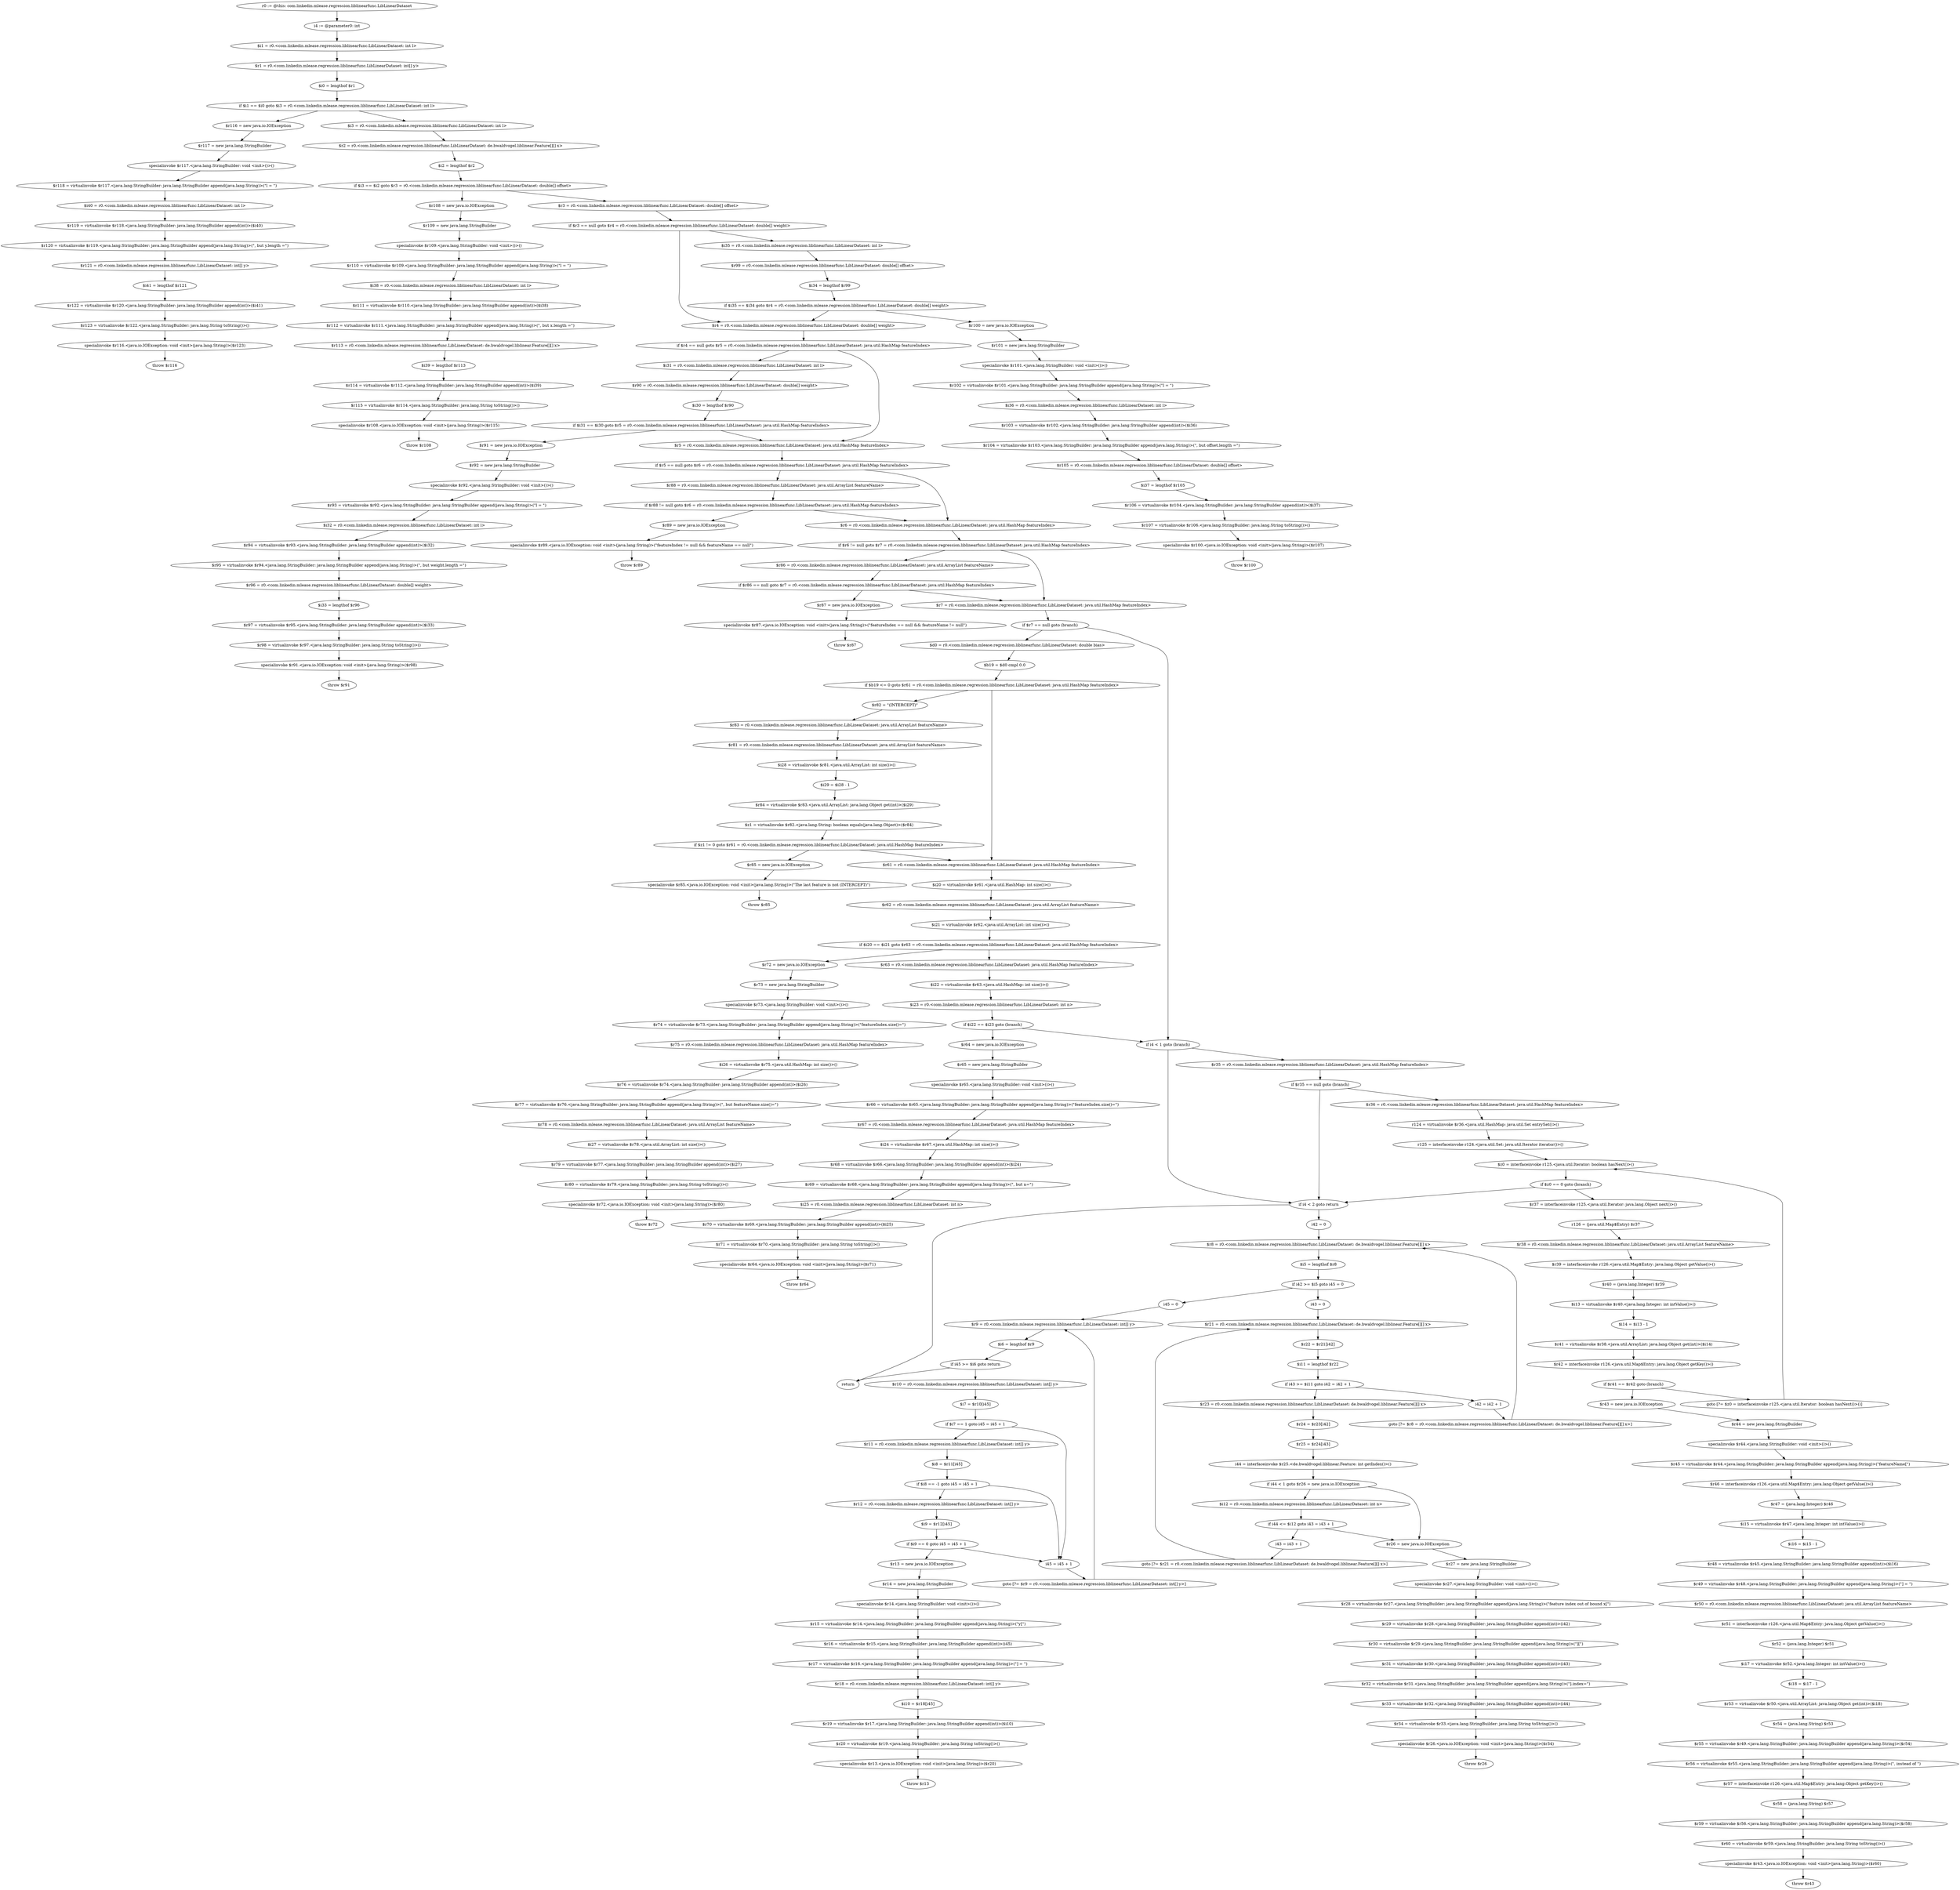 digraph "unitGraph" {
    "r0 := @this: com.linkedin.mlease.regression.liblinearfunc.LibLinearDataset"
    "i4 := @parameter0: int"
    "$i1 = r0.<com.linkedin.mlease.regression.liblinearfunc.LibLinearDataset: int l>"
    "$r1 = r0.<com.linkedin.mlease.regression.liblinearfunc.LibLinearDataset: int[] y>"
    "$i0 = lengthof $r1"
    "if $i1 == $i0 goto $i3 = r0.<com.linkedin.mlease.regression.liblinearfunc.LibLinearDataset: int l>"
    "$r116 = new java.io.IOException"
    "$r117 = new java.lang.StringBuilder"
    "specialinvoke $r117.<java.lang.StringBuilder: void <init>()>()"
    "$r118 = virtualinvoke $r117.<java.lang.StringBuilder: java.lang.StringBuilder append(java.lang.String)>(\"l = \")"
    "$i40 = r0.<com.linkedin.mlease.regression.liblinearfunc.LibLinearDataset: int l>"
    "$r119 = virtualinvoke $r118.<java.lang.StringBuilder: java.lang.StringBuilder append(int)>($i40)"
    "$r120 = virtualinvoke $r119.<java.lang.StringBuilder: java.lang.StringBuilder append(java.lang.String)>(\", but y.length =\")"
    "$r121 = r0.<com.linkedin.mlease.regression.liblinearfunc.LibLinearDataset: int[] y>"
    "$i41 = lengthof $r121"
    "$r122 = virtualinvoke $r120.<java.lang.StringBuilder: java.lang.StringBuilder append(int)>($i41)"
    "$r123 = virtualinvoke $r122.<java.lang.StringBuilder: java.lang.String toString()>()"
    "specialinvoke $r116.<java.io.IOException: void <init>(java.lang.String)>($r123)"
    "throw $r116"
    "$i3 = r0.<com.linkedin.mlease.regression.liblinearfunc.LibLinearDataset: int l>"
    "$r2 = r0.<com.linkedin.mlease.regression.liblinearfunc.LibLinearDataset: de.bwaldvogel.liblinear.Feature[][] x>"
    "$i2 = lengthof $r2"
    "if $i3 == $i2 goto $r3 = r0.<com.linkedin.mlease.regression.liblinearfunc.LibLinearDataset: double[] offset>"
    "$r108 = new java.io.IOException"
    "$r109 = new java.lang.StringBuilder"
    "specialinvoke $r109.<java.lang.StringBuilder: void <init>()>()"
    "$r110 = virtualinvoke $r109.<java.lang.StringBuilder: java.lang.StringBuilder append(java.lang.String)>(\"l = \")"
    "$i38 = r0.<com.linkedin.mlease.regression.liblinearfunc.LibLinearDataset: int l>"
    "$r111 = virtualinvoke $r110.<java.lang.StringBuilder: java.lang.StringBuilder append(int)>($i38)"
    "$r112 = virtualinvoke $r111.<java.lang.StringBuilder: java.lang.StringBuilder append(java.lang.String)>(\", but x.length =\")"
    "$r113 = r0.<com.linkedin.mlease.regression.liblinearfunc.LibLinearDataset: de.bwaldvogel.liblinear.Feature[][] x>"
    "$i39 = lengthof $r113"
    "$r114 = virtualinvoke $r112.<java.lang.StringBuilder: java.lang.StringBuilder append(int)>($i39)"
    "$r115 = virtualinvoke $r114.<java.lang.StringBuilder: java.lang.String toString()>()"
    "specialinvoke $r108.<java.io.IOException: void <init>(java.lang.String)>($r115)"
    "throw $r108"
    "$r3 = r0.<com.linkedin.mlease.regression.liblinearfunc.LibLinearDataset: double[] offset>"
    "if $r3 == null goto $r4 = r0.<com.linkedin.mlease.regression.liblinearfunc.LibLinearDataset: double[] weight>"
    "$i35 = r0.<com.linkedin.mlease.regression.liblinearfunc.LibLinearDataset: int l>"
    "$r99 = r0.<com.linkedin.mlease.regression.liblinearfunc.LibLinearDataset: double[] offset>"
    "$i34 = lengthof $r99"
    "if $i35 == $i34 goto $r4 = r0.<com.linkedin.mlease.regression.liblinearfunc.LibLinearDataset: double[] weight>"
    "$r100 = new java.io.IOException"
    "$r101 = new java.lang.StringBuilder"
    "specialinvoke $r101.<java.lang.StringBuilder: void <init>()>()"
    "$r102 = virtualinvoke $r101.<java.lang.StringBuilder: java.lang.StringBuilder append(java.lang.String)>(\"l = \")"
    "$i36 = r0.<com.linkedin.mlease.regression.liblinearfunc.LibLinearDataset: int l>"
    "$r103 = virtualinvoke $r102.<java.lang.StringBuilder: java.lang.StringBuilder append(int)>($i36)"
    "$r104 = virtualinvoke $r103.<java.lang.StringBuilder: java.lang.StringBuilder append(java.lang.String)>(\", but offset.length =\")"
    "$r105 = r0.<com.linkedin.mlease.regression.liblinearfunc.LibLinearDataset: double[] offset>"
    "$i37 = lengthof $r105"
    "$r106 = virtualinvoke $r104.<java.lang.StringBuilder: java.lang.StringBuilder append(int)>($i37)"
    "$r107 = virtualinvoke $r106.<java.lang.StringBuilder: java.lang.String toString()>()"
    "specialinvoke $r100.<java.io.IOException: void <init>(java.lang.String)>($r107)"
    "throw $r100"
    "$r4 = r0.<com.linkedin.mlease.regression.liblinearfunc.LibLinearDataset: double[] weight>"
    "if $r4 == null goto $r5 = r0.<com.linkedin.mlease.regression.liblinearfunc.LibLinearDataset: java.util.HashMap featureIndex>"
    "$i31 = r0.<com.linkedin.mlease.regression.liblinearfunc.LibLinearDataset: int l>"
    "$r90 = r0.<com.linkedin.mlease.regression.liblinearfunc.LibLinearDataset: double[] weight>"
    "$i30 = lengthof $r90"
    "if $i31 == $i30 goto $r5 = r0.<com.linkedin.mlease.regression.liblinearfunc.LibLinearDataset: java.util.HashMap featureIndex>"
    "$r91 = new java.io.IOException"
    "$r92 = new java.lang.StringBuilder"
    "specialinvoke $r92.<java.lang.StringBuilder: void <init>()>()"
    "$r93 = virtualinvoke $r92.<java.lang.StringBuilder: java.lang.StringBuilder append(java.lang.String)>(\"l = \")"
    "$i32 = r0.<com.linkedin.mlease.regression.liblinearfunc.LibLinearDataset: int l>"
    "$r94 = virtualinvoke $r93.<java.lang.StringBuilder: java.lang.StringBuilder append(int)>($i32)"
    "$r95 = virtualinvoke $r94.<java.lang.StringBuilder: java.lang.StringBuilder append(java.lang.String)>(\", but weight.length =\")"
    "$r96 = r0.<com.linkedin.mlease.regression.liblinearfunc.LibLinearDataset: double[] weight>"
    "$i33 = lengthof $r96"
    "$r97 = virtualinvoke $r95.<java.lang.StringBuilder: java.lang.StringBuilder append(int)>($i33)"
    "$r98 = virtualinvoke $r97.<java.lang.StringBuilder: java.lang.String toString()>()"
    "specialinvoke $r91.<java.io.IOException: void <init>(java.lang.String)>($r98)"
    "throw $r91"
    "$r5 = r0.<com.linkedin.mlease.regression.liblinearfunc.LibLinearDataset: java.util.HashMap featureIndex>"
    "if $r5 == null goto $r6 = r0.<com.linkedin.mlease.regression.liblinearfunc.LibLinearDataset: java.util.HashMap featureIndex>"
    "$r88 = r0.<com.linkedin.mlease.regression.liblinearfunc.LibLinearDataset: java.util.ArrayList featureName>"
    "if $r88 != null goto $r6 = r0.<com.linkedin.mlease.regression.liblinearfunc.LibLinearDataset: java.util.HashMap featureIndex>"
    "$r89 = new java.io.IOException"
    "specialinvoke $r89.<java.io.IOException: void <init>(java.lang.String)>(\"featureIndex != null && featureName == null\")"
    "throw $r89"
    "$r6 = r0.<com.linkedin.mlease.regression.liblinearfunc.LibLinearDataset: java.util.HashMap featureIndex>"
    "if $r6 != null goto $r7 = r0.<com.linkedin.mlease.regression.liblinearfunc.LibLinearDataset: java.util.HashMap featureIndex>"
    "$r86 = r0.<com.linkedin.mlease.regression.liblinearfunc.LibLinearDataset: java.util.ArrayList featureName>"
    "if $r86 == null goto $r7 = r0.<com.linkedin.mlease.regression.liblinearfunc.LibLinearDataset: java.util.HashMap featureIndex>"
    "$r87 = new java.io.IOException"
    "specialinvoke $r87.<java.io.IOException: void <init>(java.lang.String)>(\"featureIndex == null && featureName != null\")"
    "throw $r87"
    "$r7 = r0.<com.linkedin.mlease.regression.liblinearfunc.LibLinearDataset: java.util.HashMap featureIndex>"
    "if $r7 == null goto (branch)"
    "$d0 = r0.<com.linkedin.mlease.regression.liblinearfunc.LibLinearDataset: double bias>"
    "$b19 = $d0 cmpl 0.0"
    "if $b19 <= 0 goto $r61 = r0.<com.linkedin.mlease.regression.liblinearfunc.LibLinearDataset: java.util.HashMap featureIndex>"
    "$r82 = \"(INTERCEPT)\""
    "$r83 = r0.<com.linkedin.mlease.regression.liblinearfunc.LibLinearDataset: java.util.ArrayList featureName>"
    "$r81 = r0.<com.linkedin.mlease.regression.liblinearfunc.LibLinearDataset: java.util.ArrayList featureName>"
    "$i28 = virtualinvoke $r81.<java.util.ArrayList: int size()>()"
    "$i29 = $i28 - 1"
    "$r84 = virtualinvoke $r83.<java.util.ArrayList: java.lang.Object get(int)>($i29)"
    "$z1 = virtualinvoke $r82.<java.lang.String: boolean equals(java.lang.Object)>($r84)"
    "if $z1 != 0 goto $r61 = r0.<com.linkedin.mlease.regression.liblinearfunc.LibLinearDataset: java.util.HashMap featureIndex>"
    "$r85 = new java.io.IOException"
    "specialinvoke $r85.<java.io.IOException: void <init>(java.lang.String)>(\"The last feature is not (INTERCEPT)\")"
    "throw $r85"
    "$r61 = r0.<com.linkedin.mlease.regression.liblinearfunc.LibLinearDataset: java.util.HashMap featureIndex>"
    "$i20 = virtualinvoke $r61.<java.util.HashMap: int size()>()"
    "$r62 = r0.<com.linkedin.mlease.regression.liblinearfunc.LibLinearDataset: java.util.ArrayList featureName>"
    "$i21 = virtualinvoke $r62.<java.util.ArrayList: int size()>()"
    "if $i20 == $i21 goto $r63 = r0.<com.linkedin.mlease.regression.liblinearfunc.LibLinearDataset: java.util.HashMap featureIndex>"
    "$r72 = new java.io.IOException"
    "$r73 = new java.lang.StringBuilder"
    "specialinvoke $r73.<java.lang.StringBuilder: void <init>()>()"
    "$r74 = virtualinvoke $r73.<java.lang.StringBuilder: java.lang.StringBuilder append(java.lang.String)>(\"featureIndex.size()=\")"
    "$r75 = r0.<com.linkedin.mlease.regression.liblinearfunc.LibLinearDataset: java.util.HashMap featureIndex>"
    "$i26 = virtualinvoke $r75.<java.util.HashMap: int size()>()"
    "$r76 = virtualinvoke $r74.<java.lang.StringBuilder: java.lang.StringBuilder append(int)>($i26)"
    "$r77 = virtualinvoke $r76.<java.lang.StringBuilder: java.lang.StringBuilder append(java.lang.String)>(\", but featureName.size()=\")"
    "$r78 = r0.<com.linkedin.mlease.regression.liblinearfunc.LibLinearDataset: java.util.ArrayList featureName>"
    "$i27 = virtualinvoke $r78.<java.util.ArrayList: int size()>()"
    "$r79 = virtualinvoke $r77.<java.lang.StringBuilder: java.lang.StringBuilder append(int)>($i27)"
    "$r80 = virtualinvoke $r79.<java.lang.StringBuilder: java.lang.String toString()>()"
    "specialinvoke $r72.<java.io.IOException: void <init>(java.lang.String)>($r80)"
    "throw $r72"
    "$r63 = r0.<com.linkedin.mlease.regression.liblinearfunc.LibLinearDataset: java.util.HashMap featureIndex>"
    "$i22 = virtualinvoke $r63.<java.util.HashMap: int size()>()"
    "$i23 = r0.<com.linkedin.mlease.regression.liblinearfunc.LibLinearDataset: int n>"
    "if $i22 == $i23 goto (branch)"
    "$r64 = new java.io.IOException"
    "$r65 = new java.lang.StringBuilder"
    "specialinvoke $r65.<java.lang.StringBuilder: void <init>()>()"
    "$r66 = virtualinvoke $r65.<java.lang.StringBuilder: java.lang.StringBuilder append(java.lang.String)>(\"featureIndex.size()=\")"
    "$r67 = r0.<com.linkedin.mlease.regression.liblinearfunc.LibLinearDataset: java.util.HashMap featureIndex>"
    "$i24 = virtualinvoke $r67.<java.util.HashMap: int size()>()"
    "$r68 = virtualinvoke $r66.<java.lang.StringBuilder: java.lang.StringBuilder append(int)>($i24)"
    "$r69 = virtualinvoke $r68.<java.lang.StringBuilder: java.lang.StringBuilder append(java.lang.String)>(\", but n=\")"
    "$i25 = r0.<com.linkedin.mlease.regression.liblinearfunc.LibLinearDataset: int n>"
    "$r70 = virtualinvoke $r69.<java.lang.StringBuilder: java.lang.StringBuilder append(int)>($i25)"
    "$r71 = virtualinvoke $r70.<java.lang.StringBuilder: java.lang.String toString()>()"
    "specialinvoke $r64.<java.io.IOException: void <init>(java.lang.String)>($r71)"
    "throw $r64"
    "if i4 < 1 goto (branch)"
    "$r35 = r0.<com.linkedin.mlease.regression.liblinearfunc.LibLinearDataset: java.util.HashMap featureIndex>"
    "if $r35 == null goto (branch)"
    "$r36 = r0.<com.linkedin.mlease.regression.liblinearfunc.LibLinearDataset: java.util.HashMap featureIndex>"
    "r124 = virtualinvoke $r36.<java.util.HashMap: java.util.Set entrySet()>()"
    "r125 = interfaceinvoke r124.<java.util.Set: java.util.Iterator iterator()>()"
    "$z0 = interfaceinvoke r125.<java.util.Iterator: boolean hasNext()>()"
    "if $z0 == 0 goto (branch)"
    "$r37 = interfaceinvoke r125.<java.util.Iterator: java.lang.Object next()>()"
    "r126 = (java.util.Map$Entry) $r37"
    "$r38 = r0.<com.linkedin.mlease.regression.liblinearfunc.LibLinearDataset: java.util.ArrayList featureName>"
    "$r39 = interfaceinvoke r126.<java.util.Map$Entry: java.lang.Object getValue()>()"
    "$r40 = (java.lang.Integer) $r39"
    "$i13 = virtualinvoke $r40.<java.lang.Integer: int intValue()>()"
    "$i14 = $i13 - 1"
    "$r41 = virtualinvoke $r38.<java.util.ArrayList: java.lang.Object get(int)>($i14)"
    "$r42 = interfaceinvoke r126.<java.util.Map$Entry: java.lang.Object getKey()>()"
    "if $r41 == $r42 goto (branch)"
    "$r43 = new java.io.IOException"
    "$r44 = new java.lang.StringBuilder"
    "specialinvoke $r44.<java.lang.StringBuilder: void <init>()>()"
    "$r45 = virtualinvoke $r44.<java.lang.StringBuilder: java.lang.StringBuilder append(java.lang.String)>(\"featureName[\")"
    "$r46 = interfaceinvoke r126.<java.util.Map$Entry: java.lang.Object getValue()>()"
    "$r47 = (java.lang.Integer) $r46"
    "$i15 = virtualinvoke $r47.<java.lang.Integer: int intValue()>()"
    "$i16 = $i15 - 1"
    "$r48 = virtualinvoke $r45.<java.lang.StringBuilder: java.lang.StringBuilder append(int)>($i16)"
    "$r49 = virtualinvoke $r48.<java.lang.StringBuilder: java.lang.StringBuilder append(java.lang.String)>(\"] = \")"
    "$r50 = r0.<com.linkedin.mlease.regression.liblinearfunc.LibLinearDataset: java.util.ArrayList featureName>"
    "$r51 = interfaceinvoke r126.<java.util.Map$Entry: java.lang.Object getValue()>()"
    "$r52 = (java.lang.Integer) $r51"
    "$i17 = virtualinvoke $r52.<java.lang.Integer: int intValue()>()"
    "$i18 = $i17 - 1"
    "$r53 = virtualinvoke $r50.<java.util.ArrayList: java.lang.Object get(int)>($i18)"
    "$r54 = (java.lang.String) $r53"
    "$r55 = virtualinvoke $r49.<java.lang.StringBuilder: java.lang.StringBuilder append(java.lang.String)>($r54)"
    "$r56 = virtualinvoke $r55.<java.lang.StringBuilder: java.lang.StringBuilder append(java.lang.String)>(\", instead of \")"
    "$r57 = interfaceinvoke r126.<java.util.Map$Entry: java.lang.Object getKey()>()"
    "$r58 = (java.lang.String) $r57"
    "$r59 = virtualinvoke $r56.<java.lang.StringBuilder: java.lang.StringBuilder append(java.lang.String)>($r58)"
    "$r60 = virtualinvoke $r59.<java.lang.StringBuilder: java.lang.String toString()>()"
    "specialinvoke $r43.<java.io.IOException: void <init>(java.lang.String)>($r60)"
    "throw $r43"
    "goto [?= $z0 = interfaceinvoke r125.<java.util.Iterator: boolean hasNext()>()]"
    "if i4 < 2 goto return"
    "i42 = 0"
    "$r8 = r0.<com.linkedin.mlease.regression.liblinearfunc.LibLinearDataset: de.bwaldvogel.liblinear.Feature[][] x>"
    "$i5 = lengthof $r8"
    "if i42 >= $i5 goto i45 = 0"
    "i43 = 0"
    "$r21 = r0.<com.linkedin.mlease.regression.liblinearfunc.LibLinearDataset: de.bwaldvogel.liblinear.Feature[][] x>"
    "$r22 = $r21[i42]"
    "$i11 = lengthof $r22"
    "if i43 >= $i11 goto i42 = i42 + 1"
    "$r23 = r0.<com.linkedin.mlease.regression.liblinearfunc.LibLinearDataset: de.bwaldvogel.liblinear.Feature[][] x>"
    "$r24 = $r23[i42]"
    "$r25 = $r24[i43]"
    "i44 = interfaceinvoke $r25.<de.bwaldvogel.liblinear.Feature: int getIndex()>()"
    "if i44 < 1 goto $r26 = new java.io.IOException"
    "$i12 = r0.<com.linkedin.mlease.regression.liblinearfunc.LibLinearDataset: int n>"
    "if i44 <= $i12 goto i43 = i43 + 1"
    "$r26 = new java.io.IOException"
    "$r27 = new java.lang.StringBuilder"
    "specialinvoke $r27.<java.lang.StringBuilder: void <init>()>()"
    "$r28 = virtualinvoke $r27.<java.lang.StringBuilder: java.lang.StringBuilder append(java.lang.String)>(\"feature index out of bound x[\")"
    "$r29 = virtualinvoke $r28.<java.lang.StringBuilder: java.lang.StringBuilder append(int)>(i42)"
    "$r30 = virtualinvoke $r29.<java.lang.StringBuilder: java.lang.StringBuilder append(java.lang.String)>(\"][\")"
    "$r31 = virtualinvoke $r30.<java.lang.StringBuilder: java.lang.StringBuilder append(int)>(i43)"
    "$r32 = virtualinvoke $r31.<java.lang.StringBuilder: java.lang.StringBuilder append(java.lang.String)>(\"].index=\")"
    "$r33 = virtualinvoke $r32.<java.lang.StringBuilder: java.lang.StringBuilder append(int)>(i44)"
    "$r34 = virtualinvoke $r33.<java.lang.StringBuilder: java.lang.String toString()>()"
    "specialinvoke $r26.<java.io.IOException: void <init>(java.lang.String)>($r34)"
    "throw $r26"
    "i43 = i43 + 1"
    "goto [?= $r21 = r0.<com.linkedin.mlease.regression.liblinearfunc.LibLinearDataset: de.bwaldvogel.liblinear.Feature[][] x>]"
    "i42 = i42 + 1"
    "goto [?= $r8 = r0.<com.linkedin.mlease.regression.liblinearfunc.LibLinearDataset: de.bwaldvogel.liblinear.Feature[][] x>]"
    "i45 = 0"
    "$r9 = r0.<com.linkedin.mlease.regression.liblinearfunc.LibLinearDataset: int[] y>"
    "$i6 = lengthof $r9"
    "if i45 >= $i6 goto return"
    "$r10 = r0.<com.linkedin.mlease.regression.liblinearfunc.LibLinearDataset: int[] y>"
    "$i7 = $r10[i45]"
    "if $i7 == 1 goto i45 = i45 + 1"
    "$r11 = r0.<com.linkedin.mlease.regression.liblinearfunc.LibLinearDataset: int[] y>"
    "$i8 = $r11[i45]"
    "if $i8 == -1 goto i45 = i45 + 1"
    "$r12 = r0.<com.linkedin.mlease.regression.liblinearfunc.LibLinearDataset: int[] y>"
    "$i9 = $r12[i45]"
    "if $i9 == 0 goto i45 = i45 + 1"
    "$r13 = new java.io.IOException"
    "$r14 = new java.lang.StringBuilder"
    "specialinvoke $r14.<java.lang.StringBuilder: void <init>()>()"
    "$r15 = virtualinvoke $r14.<java.lang.StringBuilder: java.lang.StringBuilder append(java.lang.String)>(\"y[\")"
    "$r16 = virtualinvoke $r15.<java.lang.StringBuilder: java.lang.StringBuilder append(int)>(i45)"
    "$r17 = virtualinvoke $r16.<java.lang.StringBuilder: java.lang.StringBuilder append(java.lang.String)>(\"] = \")"
    "$r18 = r0.<com.linkedin.mlease.regression.liblinearfunc.LibLinearDataset: int[] y>"
    "$i10 = $r18[i45]"
    "$r19 = virtualinvoke $r17.<java.lang.StringBuilder: java.lang.StringBuilder append(int)>($i10)"
    "$r20 = virtualinvoke $r19.<java.lang.StringBuilder: java.lang.String toString()>()"
    "specialinvoke $r13.<java.io.IOException: void <init>(java.lang.String)>($r20)"
    "throw $r13"
    "i45 = i45 + 1"
    "goto [?= $r9 = r0.<com.linkedin.mlease.regression.liblinearfunc.LibLinearDataset: int[] y>]"
    "return"
    "r0 := @this: com.linkedin.mlease.regression.liblinearfunc.LibLinearDataset"->"i4 := @parameter0: int";
    "i4 := @parameter0: int"->"$i1 = r0.<com.linkedin.mlease.regression.liblinearfunc.LibLinearDataset: int l>";
    "$i1 = r0.<com.linkedin.mlease.regression.liblinearfunc.LibLinearDataset: int l>"->"$r1 = r0.<com.linkedin.mlease.regression.liblinearfunc.LibLinearDataset: int[] y>";
    "$r1 = r0.<com.linkedin.mlease.regression.liblinearfunc.LibLinearDataset: int[] y>"->"$i0 = lengthof $r1";
    "$i0 = lengthof $r1"->"if $i1 == $i0 goto $i3 = r0.<com.linkedin.mlease.regression.liblinearfunc.LibLinearDataset: int l>";
    "if $i1 == $i0 goto $i3 = r0.<com.linkedin.mlease.regression.liblinearfunc.LibLinearDataset: int l>"->"$r116 = new java.io.IOException";
    "if $i1 == $i0 goto $i3 = r0.<com.linkedin.mlease.regression.liblinearfunc.LibLinearDataset: int l>"->"$i3 = r0.<com.linkedin.mlease.regression.liblinearfunc.LibLinearDataset: int l>";
    "$r116 = new java.io.IOException"->"$r117 = new java.lang.StringBuilder";
    "$r117 = new java.lang.StringBuilder"->"specialinvoke $r117.<java.lang.StringBuilder: void <init>()>()";
    "specialinvoke $r117.<java.lang.StringBuilder: void <init>()>()"->"$r118 = virtualinvoke $r117.<java.lang.StringBuilder: java.lang.StringBuilder append(java.lang.String)>(\"l = \")";
    "$r118 = virtualinvoke $r117.<java.lang.StringBuilder: java.lang.StringBuilder append(java.lang.String)>(\"l = \")"->"$i40 = r0.<com.linkedin.mlease.regression.liblinearfunc.LibLinearDataset: int l>";
    "$i40 = r0.<com.linkedin.mlease.regression.liblinearfunc.LibLinearDataset: int l>"->"$r119 = virtualinvoke $r118.<java.lang.StringBuilder: java.lang.StringBuilder append(int)>($i40)";
    "$r119 = virtualinvoke $r118.<java.lang.StringBuilder: java.lang.StringBuilder append(int)>($i40)"->"$r120 = virtualinvoke $r119.<java.lang.StringBuilder: java.lang.StringBuilder append(java.lang.String)>(\", but y.length =\")";
    "$r120 = virtualinvoke $r119.<java.lang.StringBuilder: java.lang.StringBuilder append(java.lang.String)>(\", but y.length =\")"->"$r121 = r0.<com.linkedin.mlease.regression.liblinearfunc.LibLinearDataset: int[] y>";
    "$r121 = r0.<com.linkedin.mlease.regression.liblinearfunc.LibLinearDataset: int[] y>"->"$i41 = lengthof $r121";
    "$i41 = lengthof $r121"->"$r122 = virtualinvoke $r120.<java.lang.StringBuilder: java.lang.StringBuilder append(int)>($i41)";
    "$r122 = virtualinvoke $r120.<java.lang.StringBuilder: java.lang.StringBuilder append(int)>($i41)"->"$r123 = virtualinvoke $r122.<java.lang.StringBuilder: java.lang.String toString()>()";
    "$r123 = virtualinvoke $r122.<java.lang.StringBuilder: java.lang.String toString()>()"->"specialinvoke $r116.<java.io.IOException: void <init>(java.lang.String)>($r123)";
    "specialinvoke $r116.<java.io.IOException: void <init>(java.lang.String)>($r123)"->"throw $r116";
    "$i3 = r0.<com.linkedin.mlease.regression.liblinearfunc.LibLinearDataset: int l>"->"$r2 = r0.<com.linkedin.mlease.regression.liblinearfunc.LibLinearDataset: de.bwaldvogel.liblinear.Feature[][] x>";
    "$r2 = r0.<com.linkedin.mlease.regression.liblinearfunc.LibLinearDataset: de.bwaldvogel.liblinear.Feature[][] x>"->"$i2 = lengthof $r2";
    "$i2 = lengthof $r2"->"if $i3 == $i2 goto $r3 = r0.<com.linkedin.mlease.regression.liblinearfunc.LibLinearDataset: double[] offset>";
    "if $i3 == $i2 goto $r3 = r0.<com.linkedin.mlease.regression.liblinearfunc.LibLinearDataset: double[] offset>"->"$r108 = new java.io.IOException";
    "if $i3 == $i2 goto $r3 = r0.<com.linkedin.mlease.regression.liblinearfunc.LibLinearDataset: double[] offset>"->"$r3 = r0.<com.linkedin.mlease.regression.liblinearfunc.LibLinearDataset: double[] offset>";
    "$r108 = new java.io.IOException"->"$r109 = new java.lang.StringBuilder";
    "$r109 = new java.lang.StringBuilder"->"specialinvoke $r109.<java.lang.StringBuilder: void <init>()>()";
    "specialinvoke $r109.<java.lang.StringBuilder: void <init>()>()"->"$r110 = virtualinvoke $r109.<java.lang.StringBuilder: java.lang.StringBuilder append(java.lang.String)>(\"l = \")";
    "$r110 = virtualinvoke $r109.<java.lang.StringBuilder: java.lang.StringBuilder append(java.lang.String)>(\"l = \")"->"$i38 = r0.<com.linkedin.mlease.regression.liblinearfunc.LibLinearDataset: int l>";
    "$i38 = r0.<com.linkedin.mlease.regression.liblinearfunc.LibLinearDataset: int l>"->"$r111 = virtualinvoke $r110.<java.lang.StringBuilder: java.lang.StringBuilder append(int)>($i38)";
    "$r111 = virtualinvoke $r110.<java.lang.StringBuilder: java.lang.StringBuilder append(int)>($i38)"->"$r112 = virtualinvoke $r111.<java.lang.StringBuilder: java.lang.StringBuilder append(java.lang.String)>(\", but x.length =\")";
    "$r112 = virtualinvoke $r111.<java.lang.StringBuilder: java.lang.StringBuilder append(java.lang.String)>(\", but x.length =\")"->"$r113 = r0.<com.linkedin.mlease.regression.liblinearfunc.LibLinearDataset: de.bwaldvogel.liblinear.Feature[][] x>";
    "$r113 = r0.<com.linkedin.mlease.regression.liblinearfunc.LibLinearDataset: de.bwaldvogel.liblinear.Feature[][] x>"->"$i39 = lengthof $r113";
    "$i39 = lengthof $r113"->"$r114 = virtualinvoke $r112.<java.lang.StringBuilder: java.lang.StringBuilder append(int)>($i39)";
    "$r114 = virtualinvoke $r112.<java.lang.StringBuilder: java.lang.StringBuilder append(int)>($i39)"->"$r115 = virtualinvoke $r114.<java.lang.StringBuilder: java.lang.String toString()>()";
    "$r115 = virtualinvoke $r114.<java.lang.StringBuilder: java.lang.String toString()>()"->"specialinvoke $r108.<java.io.IOException: void <init>(java.lang.String)>($r115)";
    "specialinvoke $r108.<java.io.IOException: void <init>(java.lang.String)>($r115)"->"throw $r108";
    "$r3 = r0.<com.linkedin.mlease.regression.liblinearfunc.LibLinearDataset: double[] offset>"->"if $r3 == null goto $r4 = r0.<com.linkedin.mlease.regression.liblinearfunc.LibLinearDataset: double[] weight>";
    "if $r3 == null goto $r4 = r0.<com.linkedin.mlease.regression.liblinearfunc.LibLinearDataset: double[] weight>"->"$i35 = r0.<com.linkedin.mlease.regression.liblinearfunc.LibLinearDataset: int l>";
    "if $r3 == null goto $r4 = r0.<com.linkedin.mlease.regression.liblinearfunc.LibLinearDataset: double[] weight>"->"$r4 = r0.<com.linkedin.mlease.regression.liblinearfunc.LibLinearDataset: double[] weight>";
    "$i35 = r0.<com.linkedin.mlease.regression.liblinearfunc.LibLinearDataset: int l>"->"$r99 = r0.<com.linkedin.mlease.regression.liblinearfunc.LibLinearDataset: double[] offset>";
    "$r99 = r0.<com.linkedin.mlease.regression.liblinearfunc.LibLinearDataset: double[] offset>"->"$i34 = lengthof $r99";
    "$i34 = lengthof $r99"->"if $i35 == $i34 goto $r4 = r0.<com.linkedin.mlease.regression.liblinearfunc.LibLinearDataset: double[] weight>";
    "if $i35 == $i34 goto $r4 = r0.<com.linkedin.mlease.regression.liblinearfunc.LibLinearDataset: double[] weight>"->"$r100 = new java.io.IOException";
    "if $i35 == $i34 goto $r4 = r0.<com.linkedin.mlease.regression.liblinearfunc.LibLinearDataset: double[] weight>"->"$r4 = r0.<com.linkedin.mlease.regression.liblinearfunc.LibLinearDataset: double[] weight>";
    "$r100 = new java.io.IOException"->"$r101 = new java.lang.StringBuilder";
    "$r101 = new java.lang.StringBuilder"->"specialinvoke $r101.<java.lang.StringBuilder: void <init>()>()";
    "specialinvoke $r101.<java.lang.StringBuilder: void <init>()>()"->"$r102 = virtualinvoke $r101.<java.lang.StringBuilder: java.lang.StringBuilder append(java.lang.String)>(\"l = \")";
    "$r102 = virtualinvoke $r101.<java.lang.StringBuilder: java.lang.StringBuilder append(java.lang.String)>(\"l = \")"->"$i36 = r0.<com.linkedin.mlease.regression.liblinearfunc.LibLinearDataset: int l>";
    "$i36 = r0.<com.linkedin.mlease.regression.liblinearfunc.LibLinearDataset: int l>"->"$r103 = virtualinvoke $r102.<java.lang.StringBuilder: java.lang.StringBuilder append(int)>($i36)";
    "$r103 = virtualinvoke $r102.<java.lang.StringBuilder: java.lang.StringBuilder append(int)>($i36)"->"$r104 = virtualinvoke $r103.<java.lang.StringBuilder: java.lang.StringBuilder append(java.lang.String)>(\", but offset.length =\")";
    "$r104 = virtualinvoke $r103.<java.lang.StringBuilder: java.lang.StringBuilder append(java.lang.String)>(\", but offset.length =\")"->"$r105 = r0.<com.linkedin.mlease.regression.liblinearfunc.LibLinearDataset: double[] offset>";
    "$r105 = r0.<com.linkedin.mlease.regression.liblinearfunc.LibLinearDataset: double[] offset>"->"$i37 = lengthof $r105";
    "$i37 = lengthof $r105"->"$r106 = virtualinvoke $r104.<java.lang.StringBuilder: java.lang.StringBuilder append(int)>($i37)";
    "$r106 = virtualinvoke $r104.<java.lang.StringBuilder: java.lang.StringBuilder append(int)>($i37)"->"$r107 = virtualinvoke $r106.<java.lang.StringBuilder: java.lang.String toString()>()";
    "$r107 = virtualinvoke $r106.<java.lang.StringBuilder: java.lang.String toString()>()"->"specialinvoke $r100.<java.io.IOException: void <init>(java.lang.String)>($r107)";
    "specialinvoke $r100.<java.io.IOException: void <init>(java.lang.String)>($r107)"->"throw $r100";
    "$r4 = r0.<com.linkedin.mlease.regression.liblinearfunc.LibLinearDataset: double[] weight>"->"if $r4 == null goto $r5 = r0.<com.linkedin.mlease.regression.liblinearfunc.LibLinearDataset: java.util.HashMap featureIndex>";
    "if $r4 == null goto $r5 = r0.<com.linkedin.mlease.regression.liblinearfunc.LibLinearDataset: java.util.HashMap featureIndex>"->"$i31 = r0.<com.linkedin.mlease.regression.liblinearfunc.LibLinearDataset: int l>";
    "if $r4 == null goto $r5 = r0.<com.linkedin.mlease.regression.liblinearfunc.LibLinearDataset: java.util.HashMap featureIndex>"->"$r5 = r0.<com.linkedin.mlease.regression.liblinearfunc.LibLinearDataset: java.util.HashMap featureIndex>";
    "$i31 = r0.<com.linkedin.mlease.regression.liblinearfunc.LibLinearDataset: int l>"->"$r90 = r0.<com.linkedin.mlease.regression.liblinearfunc.LibLinearDataset: double[] weight>";
    "$r90 = r0.<com.linkedin.mlease.regression.liblinearfunc.LibLinearDataset: double[] weight>"->"$i30 = lengthof $r90";
    "$i30 = lengthof $r90"->"if $i31 == $i30 goto $r5 = r0.<com.linkedin.mlease.regression.liblinearfunc.LibLinearDataset: java.util.HashMap featureIndex>";
    "if $i31 == $i30 goto $r5 = r0.<com.linkedin.mlease.regression.liblinearfunc.LibLinearDataset: java.util.HashMap featureIndex>"->"$r91 = new java.io.IOException";
    "if $i31 == $i30 goto $r5 = r0.<com.linkedin.mlease.regression.liblinearfunc.LibLinearDataset: java.util.HashMap featureIndex>"->"$r5 = r0.<com.linkedin.mlease.regression.liblinearfunc.LibLinearDataset: java.util.HashMap featureIndex>";
    "$r91 = new java.io.IOException"->"$r92 = new java.lang.StringBuilder";
    "$r92 = new java.lang.StringBuilder"->"specialinvoke $r92.<java.lang.StringBuilder: void <init>()>()";
    "specialinvoke $r92.<java.lang.StringBuilder: void <init>()>()"->"$r93 = virtualinvoke $r92.<java.lang.StringBuilder: java.lang.StringBuilder append(java.lang.String)>(\"l = \")";
    "$r93 = virtualinvoke $r92.<java.lang.StringBuilder: java.lang.StringBuilder append(java.lang.String)>(\"l = \")"->"$i32 = r0.<com.linkedin.mlease.regression.liblinearfunc.LibLinearDataset: int l>";
    "$i32 = r0.<com.linkedin.mlease.regression.liblinearfunc.LibLinearDataset: int l>"->"$r94 = virtualinvoke $r93.<java.lang.StringBuilder: java.lang.StringBuilder append(int)>($i32)";
    "$r94 = virtualinvoke $r93.<java.lang.StringBuilder: java.lang.StringBuilder append(int)>($i32)"->"$r95 = virtualinvoke $r94.<java.lang.StringBuilder: java.lang.StringBuilder append(java.lang.String)>(\", but weight.length =\")";
    "$r95 = virtualinvoke $r94.<java.lang.StringBuilder: java.lang.StringBuilder append(java.lang.String)>(\", but weight.length =\")"->"$r96 = r0.<com.linkedin.mlease.regression.liblinearfunc.LibLinearDataset: double[] weight>";
    "$r96 = r0.<com.linkedin.mlease.regression.liblinearfunc.LibLinearDataset: double[] weight>"->"$i33 = lengthof $r96";
    "$i33 = lengthof $r96"->"$r97 = virtualinvoke $r95.<java.lang.StringBuilder: java.lang.StringBuilder append(int)>($i33)";
    "$r97 = virtualinvoke $r95.<java.lang.StringBuilder: java.lang.StringBuilder append(int)>($i33)"->"$r98 = virtualinvoke $r97.<java.lang.StringBuilder: java.lang.String toString()>()";
    "$r98 = virtualinvoke $r97.<java.lang.StringBuilder: java.lang.String toString()>()"->"specialinvoke $r91.<java.io.IOException: void <init>(java.lang.String)>($r98)";
    "specialinvoke $r91.<java.io.IOException: void <init>(java.lang.String)>($r98)"->"throw $r91";
    "$r5 = r0.<com.linkedin.mlease.regression.liblinearfunc.LibLinearDataset: java.util.HashMap featureIndex>"->"if $r5 == null goto $r6 = r0.<com.linkedin.mlease.regression.liblinearfunc.LibLinearDataset: java.util.HashMap featureIndex>";
    "if $r5 == null goto $r6 = r0.<com.linkedin.mlease.regression.liblinearfunc.LibLinearDataset: java.util.HashMap featureIndex>"->"$r88 = r0.<com.linkedin.mlease.regression.liblinearfunc.LibLinearDataset: java.util.ArrayList featureName>";
    "if $r5 == null goto $r6 = r0.<com.linkedin.mlease.regression.liblinearfunc.LibLinearDataset: java.util.HashMap featureIndex>"->"$r6 = r0.<com.linkedin.mlease.regression.liblinearfunc.LibLinearDataset: java.util.HashMap featureIndex>";
    "$r88 = r0.<com.linkedin.mlease.regression.liblinearfunc.LibLinearDataset: java.util.ArrayList featureName>"->"if $r88 != null goto $r6 = r0.<com.linkedin.mlease.regression.liblinearfunc.LibLinearDataset: java.util.HashMap featureIndex>";
    "if $r88 != null goto $r6 = r0.<com.linkedin.mlease.regression.liblinearfunc.LibLinearDataset: java.util.HashMap featureIndex>"->"$r89 = new java.io.IOException";
    "if $r88 != null goto $r6 = r0.<com.linkedin.mlease.regression.liblinearfunc.LibLinearDataset: java.util.HashMap featureIndex>"->"$r6 = r0.<com.linkedin.mlease.regression.liblinearfunc.LibLinearDataset: java.util.HashMap featureIndex>";
    "$r89 = new java.io.IOException"->"specialinvoke $r89.<java.io.IOException: void <init>(java.lang.String)>(\"featureIndex != null && featureName == null\")";
    "specialinvoke $r89.<java.io.IOException: void <init>(java.lang.String)>(\"featureIndex != null && featureName == null\")"->"throw $r89";
    "$r6 = r0.<com.linkedin.mlease.regression.liblinearfunc.LibLinearDataset: java.util.HashMap featureIndex>"->"if $r6 != null goto $r7 = r0.<com.linkedin.mlease.regression.liblinearfunc.LibLinearDataset: java.util.HashMap featureIndex>";
    "if $r6 != null goto $r7 = r0.<com.linkedin.mlease.regression.liblinearfunc.LibLinearDataset: java.util.HashMap featureIndex>"->"$r86 = r0.<com.linkedin.mlease.regression.liblinearfunc.LibLinearDataset: java.util.ArrayList featureName>";
    "if $r6 != null goto $r7 = r0.<com.linkedin.mlease.regression.liblinearfunc.LibLinearDataset: java.util.HashMap featureIndex>"->"$r7 = r0.<com.linkedin.mlease.regression.liblinearfunc.LibLinearDataset: java.util.HashMap featureIndex>";
    "$r86 = r0.<com.linkedin.mlease.regression.liblinearfunc.LibLinearDataset: java.util.ArrayList featureName>"->"if $r86 == null goto $r7 = r0.<com.linkedin.mlease.regression.liblinearfunc.LibLinearDataset: java.util.HashMap featureIndex>";
    "if $r86 == null goto $r7 = r0.<com.linkedin.mlease.regression.liblinearfunc.LibLinearDataset: java.util.HashMap featureIndex>"->"$r87 = new java.io.IOException";
    "if $r86 == null goto $r7 = r0.<com.linkedin.mlease.regression.liblinearfunc.LibLinearDataset: java.util.HashMap featureIndex>"->"$r7 = r0.<com.linkedin.mlease.regression.liblinearfunc.LibLinearDataset: java.util.HashMap featureIndex>";
    "$r87 = new java.io.IOException"->"specialinvoke $r87.<java.io.IOException: void <init>(java.lang.String)>(\"featureIndex == null && featureName != null\")";
    "specialinvoke $r87.<java.io.IOException: void <init>(java.lang.String)>(\"featureIndex == null && featureName != null\")"->"throw $r87";
    "$r7 = r0.<com.linkedin.mlease.regression.liblinearfunc.LibLinearDataset: java.util.HashMap featureIndex>"->"if $r7 == null goto (branch)";
    "if $r7 == null goto (branch)"->"$d0 = r0.<com.linkedin.mlease.regression.liblinearfunc.LibLinearDataset: double bias>";
    "if $r7 == null goto (branch)"->"if i4 < 1 goto (branch)";
    "$d0 = r0.<com.linkedin.mlease.regression.liblinearfunc.LibLinearDataset: double bias>"->"$b19 = $d0 cmpl 0.0";
    "$b19 = $d0 cmpl 0.0"->"if $b19 <= 0 goto $r61 = r0.<com.linkedin.mlease.regression.liblinearfunc.LibLinearDataset: java.util.HashMap featureIndex>";
    "if $b19 <= 0 goto $r61 = r0.<com.linkedin.mlease.regression.liblinearfunc.LibLinearDataset: java.util.HashMap featureIndex>"->"$r82 = \"(INTERCEPT)\"";
    "if $b19 <= 0 goto $r61 = r0.<com.linkedin.mlease.regression.liblinearfunc.LibLinearDataset: java.util.HashMap featureIndex>"->"$r61 = r0.<com.linkedin.mlease.regression.liblinearfunc.LibLinearDataset: java.util.HashMap featureIndex>";
    "$r82 = \"(INTERCEPT)\""->"$r83 = r0.<com.linkedin.mlease.regression.liblinearfunc.LibLinearDataset: java.util.ArrayList featureName>";
    "$r83 = r0.<com.linkedin.mlease.regression.liblinearfunc.LibLinearDataset: java.util.ArrayList featureName>"->"$r81 = r0.<com.linkedin.mlease.regression.liblinearfunc.LibLinearDataset: java.util.ArrayList featureName>";
    "$r81 = r0.<com.linkedin.mlease.regression.liblinearfunc.LibLinearDataset: java.util.ArrayList featureName>"->"$i28 = virtualinvoke $r81.<java.util.ArrayList: int size()>()";
    "$i28 = virtualinvoke $r81.<java.util.ArrayList: int size()>()"->"$i29 = $i28 - 1";
    "$i29 = $i28 - 1"->"$r84 = virtualinvoke $r83.<java.util.ArrayList: java.lang.Object get(int)>($i29)";
    "$r84 = virtualinvoke $r83.<java.util.ArrayList: java.lang.Object get(int)>($i29)"->"$z1 = virtualinvoke $r82.<java.lang.String: boolean equals(java.lang.Object)>($r84)";
    "$z1 = virtualinvoke $r82.<java.lang.String: boolean equals(java.lang.Object)>($r84)"->"if $z1 != 0 goto $r61 = r0.<com.linkedin.mlease.regression.liblinearfunc.LibLinearDataset: java.util.HashMap featureIndex>";
    "if $z1 != 0 goto $r61 = r0.<com.linkedin.mlease.regression.liblinearfunc.LibLinearDataset: java.util.HashMap featureIndex>"->"$r85 = new java.io.IOException";
    "if $z1 != 0 goto $r61 = r0.<com.linkedin.mlease.regression.liblinearfunc.LibLinearDataset: java.util.HashMap featureIndex>"->"$r61 = r0.<com.linkedin.mlease.regression.liblinearfunc.LibLinearDataset: java.util.HashMap featureIndex>";
    "$r85 = new java.io.IOException"->"specialinvoke $r85.<java.io.IOException: void <init>(java.lang.String)>(\"The last feature is not (INTERCEPT)\")";
    "specialinvoke $r85.<java.io.IOException: void <init>(java.lang.String)>(\"The last feature is not (INTERCEPT)\")"->"throw $r85";
    "$r61 = r0.<com.linkedin.mlease.regression.liblinearfunc.LibLinearDataset: java.util.HashMap featureIndex>"->"$i20 = virtualinvoke $r61.<java.util.HashMap: int size()>()";
    "$i20 = virtualinvoke $r61.<java.util.HashMap: int size()>()"->"$r62 = r0.<com.linkedin.mlease.regression.liblinearfunc.LibLinearDataset: java.util.ArrayList featureName>";
    "$r62 = r0.<com.linkedin.mlease.regression.liblinearfunc.LibLinearDataset: java.util.ArrayList featureName>"->"$i21 = virtualinvoke $r62.<java.util.ArrayList: int size()>()";
    "$i21 = virtualinvoke $r62.<java.util.ArrayList: int size()>()"->"if $i20 == $i21 goto $r63 = r0.<com.linkedin.mlease.regression.liblinearfunc.LibLinearDataset: java.util.HashMap featureIndex>";
    "if $i20 == $i21 goto $r63 = r0.<com.linkedin.mlease.regression.liblinearfunc.LibLinearDataset: java.util.HashMap featureIndex>"->"$r72 = new java.io.IOException";
    "if $i20 == $i21 goto $r63 = r0.<com.linkedin.mlease.regression.liblinearfunc.LibLinearDataset: java.util.HashMap featureIndex>"->"$r63 = r0.<com.linkedin.mlease.regression.liblinearfunc.LibLinearDataset: java.util.HashMap featureIndex>";
    "$r72 = new java.io.IOException"->"$r73 = new java.lang.StringBuilder";
    "$r73 = new java.lang.StringBuilder"->"specialinvoke $r73.<java.lang.StringBuilder: void <init>()>()";
    "specialinvoke $r73.<java.lang.StringBuilder: void <init>()>()"->"$r74 = virtualinvoke $r73.<java.lang.StringBuilder: java.lang.StringBuilder append(java.lang.String)>(\"featureIndex.size()=\")";
    "$r74 = virtualinvoke $r73.<java.lang.StringBuilder: java.lang.StringBuilder append(java.lang.String)>(\"featureIndex.size()=\")"->"$r75 = r0.<com.linkedin.mlease.regression.liblinearfunc.LibLinearDataset: java.util.HashMap featureIndex>";
    "$r75 = r0.<com.linkedin.mlease.regression.liblinearfunc.LibLinearDataset: java.util.HashMap featureIndex>"->"$i26 = virtualinvoke $r75.<java.util.HashMap: int size()>()";
    "$i26 = virtualinvoke $r75.<java.util.HashMap: int size()>()"->"$r76 = virtualinvoke $r74.<java.lang.StringBuilder: java.lang.StringBuilder append(int)>($i26)";
    "$r76 = virtualinvoke $r74.<java.lang.StringBuilder: java.lang.StringBuilder append(int)>($i26)"->"$r77 = virtualinvoke $r76.<java.lang.StringBuilder: java.lang.StringBuilder append(java.lang.String)>(\", but featureName.size()=\")";
    "$r77 = virtualinvoke $r76.<java.lang.StringBuilder: java.lang.StringBuilder append(java.lang.String)>(\", but featureName.size()=\")"->"$r78 = r0.<com.linkedin.mlease.regression.liblinearfunc.LibLinearDataset: java.util.ArrayList featureName>";
    "$r78 = r0.<com.linkedin.mlease.regression.liblinearfunc.LibLinearDataset: java.util.ArrayList featureName>"->"$i27 = virtualinvoke $r78.<java.util.ArrayList: int size()>()";
    "$i27 = virtualinvoke $r78.<java.util.ArrayList: int size()>()"->"$r79 = virtualinvoke $r77.<java.lang.StringBuilder: java.lang.StringBuilder append(int)>($i27)";
    "$r79 = virtualinvoke $r77.<java.lang.StringBuilder: java.lang.StringBuilder append(int)>($i27)"->"$r80 = virtualinvoke $r79.<java.lang.StringBuilder: java.lang.String toString()>()";
    "$r80 = virtualinvoke $r79.<java.lang.StringBuilder: java.lang.String toString()>()"->"specialinvoke $r72.<java.io.IOException: void <init>(java.lang.String)>($r80)";
    "specialinvoke $r72.<java.io.IOException: void <init>(java.lang.String)>($r80)"->"throw $r72";
    "$r63 = r0.<com.linkedin.mlease.regression.liblinearfunc.LibLinearDataset: java.util.HashMap featureIndex>"->"$i22 = virtualinvoke $r63.<java.util.HashMap: int size()>()";
    "$i22 = virtualinvoke $r63.<java.util.HashMap: int size()>()"->"$i23 = r0.<com.linkedin.mlease.regression.liblinearfunc.LibLinearDataset: int n>";
    "$i23 = r0.<com.linkedin.mlease.regression.liblinearfunc.LibLinearDataset: int n>"->"if $i22 == $i23 goto (branch)";
    "if $i22 == $i23 goto (branch)"->"$r64 = new java.io.IOException";
    "if $i22 == $i23 goto (branch)"->"if i4 < 1 goto (branch)";
    "$r64 = new java.io.IOException"->"$r65 = new java.lang.StringBuilder";
    "$r65 = new java.lang.StringBuilder"->"specialinvoke $r65.<java.lang.StringBuilder: void <init>()>()";
    "specialinvoke $r65.<java.lang.StringBuilder: void <init>()>()"->"$r66 = virtualinvoke $r65.<java.lang.StringBuilder: java.lang.StringBuilder append(java.lang.String)>(\"featureIndex.size()=\")";
    "$r66 = virtualinvoke $r65.<java.lang.StringBuilder: java.lang.StringBuilder append(java.lang.String)>(\"featureIndex.size()=\")"->"$r67 = r0.<com.linkedin.mlease.regression.liblinearfunc.LibLinearDataset: java.util.HashMap featureIndex>";
    "$r67 = r0.<com.linkedin.mlease.regression.liblinearfunc.LibLinearDataset: java.util.HashMap featureIndex>"->"$i24 = virtualinvoke $r67.<java.util.HashMap: int size()>()";
    "$i24 = virtualinvoke $r67.<java.util.HashMap: int size()>()"->"$r68 = virtualinvoke $r66.<java.lang.StringBuilder: java.lang.StringBuilder append(int)>($i24)";
    "$r68 = virtualinvoke $r66.<java.lang.StringBuilder: java.lang.StringBuilder append(int)>($i24)"->"$r69 = virtualinvoke $r68.<java.lang.StringBuilder: java.lang.StringBuilder append(java.lang.String)>(\", but n=\")";
    "$r69 = virtualinvoke $r68.<java.lang.StringBuilder: java.lang.StringBuilder append(java.lang.String)>(\", but n=\")"->"$i25 = r0.<com.linkedin.mlease.regression.liblinearfunc.LibLinearDataset: int n>";
    "$i25 = r0.<com.linkedin.mlease.regression.liblinearfunc.LibLinearDataset: int n>"->"$r70 = virtualinvoke $r69.<java.lang.StringBuilder: java.lang.StringBuilder append(int)>($i25)";
    "$r70 = virtualinvoke $r69.<java.lang.StringBuilder: java.lang.StringBuilder append(int)>($i25)"->"$r71 = virtualinvoke $r70.<java.lang.StringBuilder: java.lang.String toString()>()";
    "$r71 = virtualinvoke $r70.<java.lang.StringBuilder: java.lang.String toString()>()"->"specialinvoke $r64.<java.io.IOException: void <init>(java.lang.String)>($r71)";
    "specialinvoke $r64.<java.io.IOException: void <init>(java.lang.String)>($r71)"->"throw $r64";
    "if i4 < 1 goto (branch)"->"$r35 = r0.<com.linkedin.mlease.regression.liblinearfunc.LibLinearDataset: java.util.HashMap featureIndex>";
    "if i4 < 1 goto (branch)"->"if i4 < 2 goto return";
    "$r35 = r0.<com.linkedin.mlease.regression.liblinearfunc.LibLinearDataset: java.util.HashMap featureIndex>"->"if $r35 == null goto (branch)";
    "if $r35 == null goto (branch)"->"$r36 = r0.<com.linkedin.mlease.regression.liblinearfunc.LibLinearDataset: java.util.HashMap featureIndex>";
    "if $r35 == null goto (branch)"->"if i4 < 2 goto return";
    "$r36 = r0.<com.linkedin.mlease.regression.liblinearfunc.LibLinearDataset: java.util.HashMap featureIndex>"->"r124 = virtualinvoke $r36.<java.util.HashMap: java.util.Set entrySet()>()";
    "r124 = virtualinvoke $r36.<java.util.HashMap: java.util.Set entrySet()>()"->"r125 = interfaceinvoke r124.<java.util.Set: java.util.Iterator iterator()>()";
    "r125 = interfaceinvoke r124.<java.util.Set: java.util.Iterator iterator()>()"->"$z0 = interfaceinvoke r125.<java.util.Iterator: boolean hasNext()>()";
    "$z0 = interfaceinvoke r125.<java.util.Iterator: boolean hasNext()>()"->"if $z0 == 0 goto (branch)";
    "if $z0 == 0 goto (branch)"->"$r37 = interfaceinvoke r125.<java.util.Iterator: java.lang.Object next()>()";
    "if $z0 == 0 goto (branch)"->"if i4 < 2 goto return";
    "$r37 = interfaceinvoke r125.<java.util.Iterator: java.lang.Object next()>()"->"r126 = (java.util.Map$Entry) $r37";
    "r126 = (java.util.Map$Entry) $r37"->"$r38 = r0.<com.linkedin.mlease.regression.liblinearfunc.LibLinearDataset: java.util.ArrayList featureName>";
    "$r38 = r0.<com.linkedin.mlease.regression.liblinearfunc.LibLinearDataset: java.util.ArrayList featureName>"->"$r39 = interfaceinvoke r126.<java.util.Map$Entry: java.lang.Object getValue()>()";
    "$r39 = interfaceinvoke r126.<java.util.Map$Entry: java.lang.Object getValue()>()"->"$r40 = (java.lang.Integer) $r39";
    "$r40 = (java.lang.Integer) $r39"->"$i13 = virtualinvoke $r40.<java.lang.Integer: int intValue()>()";
    "$i13 = virtualinvoke $r40.<java.lang.Integer: int intValue()>()"->"$i14 = $i13 - 1";
    "$i14 = $i13 - 1"->"$r41 = virtualinvoke $r38.<java.util.ArrayList: java.lang.Object get(int)>($i14)";
    "$r41 = virtualinvoke $r38.<java.util.ArrayList: java.lang.Object get(int)>($i14)"->"$r42 = interfaceinvoke r126.<java.util.Map$Entry: java.lang.Object getKey()>()";
    "$r42 = interfaceinvoke r126.<java.util.Map$Entry: java.lang.Object getKey()>()"->"if $r41 == $r42 goto (branch)";
    "if $r41 == $r42 goto (branch)"->"$r43 = new java.io.IOException";
    "if $r41 == $r42 goto (branch)"->"goto [?= $z0 = interfaceinvoke r125.<java.util.Iterator: boolean hasNext()>()]";
    "$r43 = new java.io.IOException"->"$r44 = new java.lang.StringBuilder";
    "$r44 = new java.lang.StringBuilder"->"specialinvoke $r44.<java.lang.StringBuilder: void <init>()>()";
    "specialinvoke $r44.<java.lang.StringBuilder: void <init>()>()"->"$r45 = virtualinvoke $r44.<java.lang.StringBuilder: java.lang.StringBuilder append(java.lang.String)>(\"featureName[\")";
    "$r45 = virtualinvoke $r44.<java.lang.StringBuilder: java.lang.StringBuilder append(java.lang.String)>(\"featureName[\")"->"$r46 = interfaceinvoke r126.<java.util.Map$Entry: java.lang.Object getValue()>()";
    "$r46 = interfaceinvoke r126.<java.util.Map$Entry: java.lang.Object getValue()>()"->"$r47 = (java.lang.Integer) $r46";
    "$r47 = (java.lang.Integer) $r46"->"$i15 = virtualinvoke $r47.<java.lang.Integer: int intValue()>()";
    "$i15 = virtualinvoke $r47.<java.lang.Integer: int intValue()>()"->"$i16 = $i15 - 1";
    "$i16 = $i15 - 1"->"$r48 = virtualinvoke $r45.<java.lang.StringBuilder: java.lang.StringBuilder append(int)>($i16)";
    "$r48 = virtualinvoke $r45.<java.lang.StringBuilder: java.lang.StringBuilder append(int)>($i16)"->"$r49 = virtualinvoke $r48.<java.lang.StringBuilder: java.lang.StringBuilder append(java.lang.String)>(\"] = \")";
    "$r49 = virtualinvoke $r48.<java.lang.StringBuilder: java.lang.StringBuilder append(java.lang.String)>(\"] = \")"->"$r50 = r0.<com.linkedin.mlease.regression.liblinearfunc.LibLinearDataset: java.util.ArrayList featureName>";
    "$r50 = r0.<com.linkedin.mlease.regression.liblinearfunc.LibLinearDataset: java.util.ArrayList featureName>"->"$r51 = interfaceinvoke r126.<java.util.Map$Entry: java.lang.Object getValue()>()";
    "$r51 = interfaceinvoke r126.<java.util.Map$Entry: java.lang.Object getValue()>()"->"$r52 = (java.lang.Integer) $r51";
    "$r52 = (java.lang.Integer) $r51"->"$i17 = virtualinvoke $r52.<java.lang.Integer: int intValue()>()";
    "$i17 = virtualinvoke $r52.<java.lang.Integer: int intValue()>()"->"$i18 = $i17 - 1";
    "$i18 = $i17 - 1"->"$r53 = virtualinvoke $r50.<java.util.ArrayList: java.lang.Object get(int)>($i18)";
    "$r53 = virtualinvoke $r50.<java.util.ArrayList: java.lang.Object get(int)>($i18)"->"$r54 = (java.lang.String) $r53";
    "$r54 = (java.lang.String) $r53"->"$r55 = virtualinvoke $r49.<java.lang.StringBuilder: java.lang.StringBuilder append(java.lang.String)>($r54)";
    "$r55 = virtualinvoke $r49.<java.lang.StringBuilder: java.lang.StringBuilder append(java.lang.String)>($r54)"->"$r56 = virtualinvoke $r55.<java.lang.StringBuilder: java.lang.StringBuilder append(java.lang.String)>(\", instead of \")";
    "$r56 = virtualinvoke $r55.<java.lang.StringBuilder: java.lang.StringBuilder append(java.lang.String)>(\", instead of \")"->"$r57 = interfaceinvoke r126.<java.util.Map$Entry: java.lang.Object getKey()>()";
    "$r57 = interfaceinvoke r126.<java.util.Map$Entry: java.lang.Object getKey()>()"->"$r58 = (java.lang.String) $r57";
    "$r58 = (java.lang.String) $r57"->"$r59 = virtualinvoke $r56.<java.lang.StringBuilder: java.lang.StringBuilder append(java.lang.String)>($r58)";
    "$r59 = virtualinvoke $r56.<java.lang.StringBuilder: java.lang.StringBuilder append(java.lang.String)>($r58)"->"$r60 = virtualinvoke $r59.<java.lang.StringBuilder: java.lang.String toString()>()";
    "$r60 = virtualinvoke $r59.<java.lang.StringBuilder: java.lang.String toString()>()"->"specialinvoke $r43.<java.io.IOException: void <init>(java.lang.String)>($r60)";
    "specialinvoke $r43.<java.io.IOException: void <init>(java.lang.String)>($r60)"->"throw $r43";
    "goto [?= $z0 = interfaceinvoke r125.<java.util.Iterator: boolean hasNext()>()]"->"$z0 = interfaceinvoke r125.<java.util.Iterator: boolean hasNext()>()";
    "if i4 < 2 goto return"->"i42 = 0";
    "if i4 < 2 goto return"->"return";
    "i42 = 0"->"$r8 = r0.<com.linkedin.mlease.regression.liblinearfunc.LibLinearDataset: de.bwaldvogel.liblinear.Feature[][] x>";
    "$r8 = r0.<com.linkedin.mlease.regression.liblinearfunc.LibLinearDataset: de.bwaldvogel.liblinear.Feature[][] x>"->"$i5 = lengthof $r8";
    "$i5 = lengthof $r8"->"if i42 >= $i5 goto i45 = 0";
    "if i42 >= $i5 goto i45 = 0"->"i43 = 0";
    "if i42 >= $i5 goto i45 = 0"->"i45 = 0";
    "i43 = 0"->"$r21 = r0.<com.linkedin.mlease.regression.liblinearfunc.LibLinearDataset: de.bwaldvogel.liblinear.Feature[][] x>";
    "$r21 = r0.<com.linkedin.mlease.regression.liblinearfunc.LibLinearDataset: de.bwaldvogel.liblinear.Feature[][] x>"->"$r22 = $r21[i42]";
    "$r22 = $r21[i42]"->"$i11 = lengthof $r22";
    "$i11 = lengthof $r22"->"if i43 >= $i11 goto i42 = i42 + 1";
    "if i43 >= $i11 goto i42 = i42 + 1"->"$r23 = r0.<com.linkedin.mlease.regression.liblinearfunc.LibLinearDataset: de.bwaldvogel.liblinear.Feature[][] x>";
    "if i43 >= $i11 goto i42 = i42 + 1"->"i42 = i42 + 1";
    "$r23 = r0.<com.linkedin.mlease.regression.liblinearfunc.LibLinearDataset: de.bwaldvogel.liblinear.Feature[][] x>"->"$r24 = $r23[i42]";
    "$r24 = $r23[i42]"->"$r25 = $r24[i43]";
    "$r25 = $r24[i43]"->"i44 = interfaceinvoke $r25.<de.bwaldvogel.liblinear.Feature: int getIndex()>()";
    "i44 = interfaceinvoke $r25.<de.bwaldvogel.liblinear.Feature: int getIndex()>()"->"if i44 < 1 goto $r26 = new java.io.IOException";
    "if i44 < 1 goto $r26 = new java.io.IOException"->"$i12 = r0.<com.linkedin.mlease.regression.liblinearfunc.LibLinearDataset: int n>";
    "if i44 < 1 goto $r26 = new java.io.IOException"->"$r26 = new java.io.IOException";
    "$i12 = r0.<com.linkedin.mlease.regression.liblinearfunc.LibLinearDataset: int n>"->"if i44 <= $i12 goto i43 = i43 + 1";
    "if i44 <= $i12 goto i43 = i43 + 1"->"$r26 = new java.io.IOException";
    "if i44 <= $i12 goto i43 = i43 + 1"->"i43 = i43 + 1";
    "$r26 = new java.io.IOException"->"$r27 = new java.lang.StringBuilder";
    "$r27 = new java.lang.StringBuilder"->"specialinvoke $r27.<java.lang.StringBuilder: void <init>()>()";
    "specialinvoke $r27.<java.lang.StringBuilder: void <init>()>()"->"$r28 = virtualinvoke $r27.<java.lang.StringBuilder: java.lang.StringBuilder append(java.lang.String)>(\"feature index out of bound x[\")";
    "$r28 = virtualinvoke $r27.<java.lang.StringBuilder: java.lang.StringBuilder append(java.lang.String)>(\"feature index out of bound x[\")"->"$r29 = virtualinvoke $r28.<java.lang.StringBuilder: java.lang.StringBuilder append(int)>(i42)";
    "$r29 = virtualinvoke $r28.<java.lang.StringBuilder: java.lang.StringBuilder append(int)>(i42)"->"$r30 = virtualinvoke $r29.<java.lang.StringBuilder: java.lang.StringBuilder append(java.lang.String)>(\"][\")";
    "$r30 = virtualinvoke $r29.<java.lang.StringBuilder: java.lang.StringBuilder append(java.lang.String)>(\"][\")"->"$r31 = virtualinvoke $r30.<java.lang.StringBuilder: java.lang.StringBuilder append(int)>(i43)";
    "$r31 = virtualinvoke $r30.<java.lang.StringBuilder: java.lang.StringBuilder append(int)>(i43)"->"$r32 = virtualinvoke $r31.<java.lang.StringBuilder: java.lang.StringBuilder append(java.lang.String)>(\"].index=\")";
    "$r32 = virtualinvoke $r31.<java.lang.StringBuilder: java.lang.StringBuilder append(java.lang.String)>(\"].index=\")"->"$r33 = virtualinvoke $r32.<java.lang.StringBuilder: java.lang.StringBuilder append(int)>(i44)";
    "$r33 = virtualinvoke $r32.<java.lang.StringBuilder: java.lang.StringBuilder append(int)>(i44)"->"$r34 = virtualinvoke $r33.<java.lang.StringBuilder: java.lang.String toString()>()";
    "$r34 = virtualinvoke $r33.<java.lang.StringBuilder: java.lang.String toString()>()"->"specialinvoke $r26.<java.io.IOException: void <init>(java.lang.String)>($r34)";
    "specialinvoke $r26.<java.io.IOException: void <init>(java.lang.String)>($r34)"->"throw $r26";
    "i43 = i43 + 1"->"goto [?= $r21 = r0.<com.linkedin.mlease.regression.liblinearfunc.LibLinearDataset: de.bwaldvogel.liblinear.Feature[][] x>]";
    "goto [?= $r21 = r0.<com.linkedin.mlease.regression.liblinearfunc.LibLinearDataset: de.bwaldvogel.liblinear.Feature[][] x>]"->"$r21 = r0.<com.linkedin.mlease.regression.liblinearfunc.LibLinearDataset: de.bwaldvogel.liblinear.Feature[][] x>";
    "i42 = i42 + 1"->"goto [?= $r8 = r0.<com.linkedin.mlease.regression.liblinearfunc.LibLinearDataset: de.bwaldvogel.liblinear.Feature[][] x>]";
    "goto [?= $r8 = r0.<com.linkedin.mlease.regression.liblinearfunc.LibLinearDataset: de.bwaldvogel.liblinear.Feature[][] x>]"->"$r8 = r0.<com.linkedin.mlease.regression.liblinearfunc.LibLinearDataset: de.bwaldvogel.liblinear.Feature[][] x>";
    "i45 = 0"->"$r9 = r0.<com.linkedin.mlease.regression.liblinearfunc.LibLinearDataset: int[] y>";
    "$r9 = r0.<com.linkedin.mlease.regression.liblinearfunc.LibLinearDataset: int[] y>"->"$i6 = lengthof $r9";
    "$i6 = lengthof $r9"->"if i45 >= $i6 goto return";
    "if i45 >= $i6 goto return"->"$r10 = r0.<com.linkedin.mlease.regression.liblinearfunc.LibLinearDataset: int[] y>";
    "if i45 >= $i6 goto return"->"return";
    "$r10 = r0.<com.linkedin.mlease.regression.liblinearfunc.LibLinearDataset: int[] y>"->"$i7 = $r10[i45]";
    "$i7 = $r10[i45]"->"if $i7 == 1 goto i45 = i45 + 1";
    "if $i7 == 1 goto i45 = i45 + 1"->"$r11 = r0.<com.linkedin.mlease.regression.liblinearfunc.LibLinearDataset: int[] y>";
    "if $i7 == 1 goto i45 = i45 + 1"->"i45 = i45 + 1";
    "$r11 = r0.<com.linkedin.mlease.regression.liblinearfunc.LibLinearDataset: int[] y>"->"$i8 = $r11[i45]";
    "$i8 = $r11[i45]"->"if $i8 == -1 goto i45 = i45 + 1";
    "if $i8 == -1 goto i45 = i45 + 1"->"$r12 = r0.<com.linkedin.mlease.regression.liblinearfunc.LibLinearDataset: int[] y>";
    "if $i8 == -1 goto i45 = i45 + 1"->"i45 = i45 + 1";
    "$r12 = r0.<com.linkedin.mlease.regression.liblinearfunc.LibLinearDataset: int[] y>"->"$i9 = $r12[i45]";
    "$i9 = $r12[i45]"->"if $i9 == 0 goto i45 = i45 + 1";
    "if $i9 == 0 goto i45 = i45 + 1"->"$r13 = new java.io.IOException";
    "if $i9 == 0 goto i45 = i45 + 1"->"i45 = i45 + 1";
    "$r13 = new java.io.IOException"->"$r14 = new java.lang.StringBuilder";
    "$r14 = new java.lang.StringBuilder"->"specialinvoke $r14.<java.lang.StringBuilder: void <init>()>()";
    "specialinvoke $r14.<java.lang.StringBuilder: void <init>()>()"->"$r15 = virtualinvoke $r14.<java.lang.StringBuilder: java.lang.StringBuilder append(java.lang.String)>(\"y[\")";
    "$r15 = virtualinvoke $r14.<java.lang.StringBuilder: java.lang.StringBuilder append(java.lang.String)>(\"y[\")"->"$r16 = virtualinvoke $r15.<java.lang.StringBuilder: java.lang.StringBuilder append(int)>(i45)";
    "$r16 = virtualinvoke $r15.<java.lang.StringBuilder: java.lang.StringBuilder append(int)>(i45)"->"$r17 = virtualinvoke $r16.<java.lang.StringBuilder: java.lang.StringBuilder append(java.lang.String)>(\"] = \")";
    "$r17 = virtualinvoke $r16.<java.lang.StringBuilder: java.lang.StringBuilder append(java.lang.String)>(\"] = \")"->"$r18 = r0.<com.linkedin.mlease.regression.liblinearfunc.LibLinearDataset: int[] y>";
    "$r18 = r0.<com.linkedin.mlease.regression.liblinearfunc.LibLinearDataset: int[] y>"->"$i10 = $r18[i45]";
    "$i10 = $r18[i45]"->"$r19 = virtualinvoke $r17.<java.lang.StringBuilder: java.lang.StringBuilder append(int)>($i10)";
    "$r19 = virtualinvoke $r17.<java.lang.StringBuilder: java.lang.StringBuilder append(int)>($i10)"->"$r20 = virtualinvoke $r19.<java.lang.StringBuilder: java.lang.String toString()>()";
    "$r20 = virtualinvoke $r19.<java.lang.StringBuilder: java.lang.String toString()>()"->"specialinvoke $r13.<java.io.IOException: void <init>(java.lang.String)>($r20)";
    "specialinvoke $r13.<java.io.IOException: void <init>(java.lang.String)>($r20)"->"throw $r13";
    "i45 = i45 + 1"->"goto [?= $r9 = r0.<com.linkedin.mlease.regression.liblinearfunc.LibLinearDataset: int[] y>]";
    "goto [?= $r9 = r0.<com.linkedin.mlease.regression.liblinearfunc.LibLinearDataset: int[] y>]"->"$r9 = r0.<com.linkedin.mlease.regression.liblinearfunc.LibLinearDataset: int[] y>";
}
